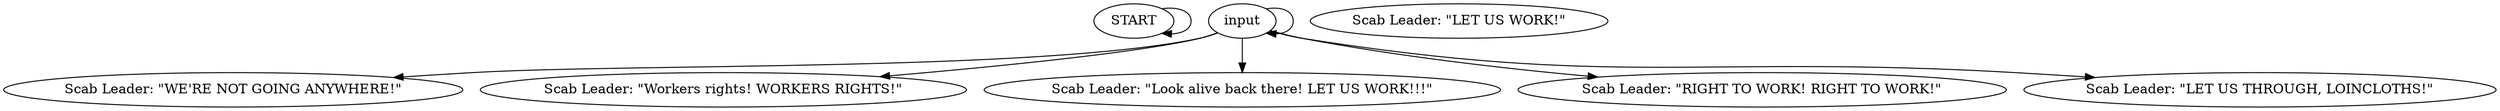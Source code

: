 # GATES / SCAB LEADER barks
# Scab leader need to bark different, not funny or weak things.
# ==================================================
digraph G {
	  0 [label="START"];
	  1 [label="input"];
	  2 [label="Scab Leader: \"WE'RE NOT GOING ANYWHERE!\""];
	  3 [label="Scab Leader: \"Workers rights! WORKERS RIGHTS!\""];
	  4 [label="Scab Leader: \"LET US WORK!\""];
	  5 [label="Scab Leader: \"Look alive back there! LET US WORK!!!\""];
	  6 [label="Scab Leader: \"RIGHT TO WORK! RIGHT TO WORK!\""];
	  7 [label="Scab Leader: \"LET US THROUGH, LOINCLOTHS!\""];
	  0 -> 0
	  1 -> 1
	  1 -> 2
	  1 -> 3
	  1 -> 5
	  1 -> 6
	  1 -> 7
}

